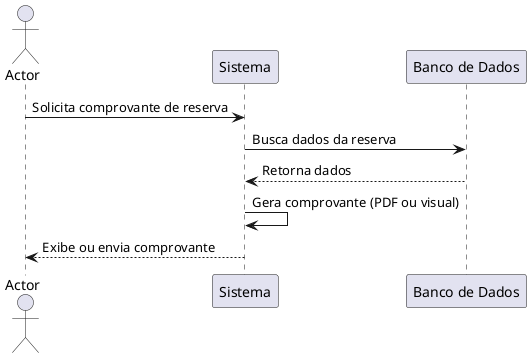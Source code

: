 @startuml
actor Actor
participant "Sistema" as Sistema
participant "Banco de Dados" as BD

Actor -> Sistema : Solicita comprovante de reserva
Sistema -> BD : Busca dados da reserva
BD --> Sistema : Retorna dados
Sistema -> Sistema : Gera comprovante (PDF ou visual)
Sistema --> Actor : Exibe ou envia comprovante
@enduml
